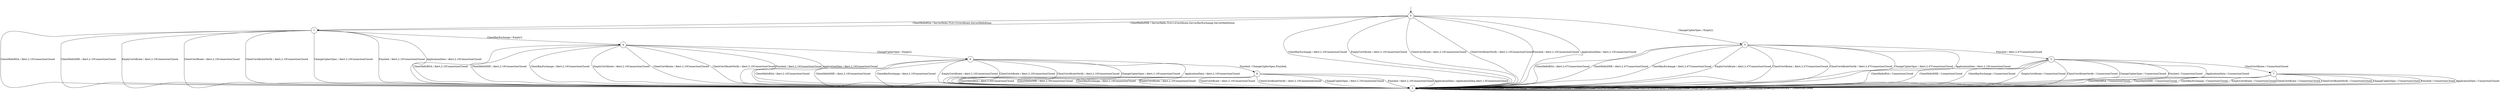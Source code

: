 digraph g {
__start0 [label="" shape="none"];

	s0 [shape="circle" label="0"];
	s1 [shape="circle" label="1"];
	s2 [shape="circle" label="2"];
	s3 [shape="circle" label="3"];
	s4 [shape="circle" label="4"];
	s5 [shape="circle" label="5"];
	s6 [shape="circle" label="6"];
	s7 [shape="circle" label="7"];
	s8 [shape="circle" label="8"];
	s0 -> s1 [label="ClientHelloRSA / ServerHello,TLSv12Certificate,ServerHelloDone,"];
	s0 -> s1 [label="ClientHelloDHE / ServerHello,TLSv12Certificate,ServerKeyExchange,ServerHelloDone,"];
	s0 -> s2 [label="ClientKeyExchange / Alert,2.10ConnectionClosed"];
	s0 -> s2 [label="EmptyCertificate / Alert,2.10ConnectionClosed"];
	s0 -> s2 [label="ClientCertificate / Alert,2.10ConnectionClosed"];
	s0 -> s2 [label="ClientCertificateVerify / Alert,2.10ConnectionClosed"];
	s0 -> s3 [label="ChangeCipherSpec / Empty2,"];
	s0 -> s2 [label="Finished / Alert,2.10ConnectionClosed"];
	s0 -> s2 [label="ApplicationData / Alert,2.10ConnectionClosed"];
	s1 -> s2 [label="ClientHelloRSA / Alert,2.10ConnectionClosed"];
	s1 -> s2 [label="ClientHelloDHE / Alert,2.10ConnectionClosed"];
	s1 -> s4 [label="ClientKeyExchange / Empty2,"];
	s1 -> s2 [label="EmptyCertificate / Alert,2.10ConnectionClosed"];
	s1 -> s2 [label="ClientCertificate / Alert,2.10ConnectionClosed"];
	s1 -> s2 [label="ClientCertificateVerify / Alert,2.10ConnectionClosed"];
	s1 -> s2 [label="ChangeCipherSpec / Alert,2.10ConnectionClosed"];
	s1 -> s2 [label="Finished / Alert,2.10ConnectionClosed"];
	s1 -> s2 [label="ApplicationData / Alert,2.10ConnectionClosed"];
	s2 -> s2 [label="ClientHelloRSA / ConnectionClosed"];
	s2 -> s2 [label="ClientHelloDHE / ConnectionClosed"];
	s2 -> s2 [label="ClientKeyExchange / ConnectionClosed"];
	s2 -> s2 [label="EmptyCertificate / ConnectionClosed"];
	s2 -> s2 [label="ClientCertificate / ConnectionClosed"];
	s2 -> s2 [label="ClientCertificateVerify / ConnectionClosed"];
	s2 -> s2 [label="ChangeCipherSpec / ConnectionClosed"];
	s2 -> s2 [label="Finished / ConnectionClosed"];
	s2 -> s2 [label="ApplicationData / ConnectionClosed"];
	s3 -> s2 [label="ClientHelloRSA / Alert,2.47ConnectionClosed"];
	s3 -> s2 [label="ClientHelloDHE / Alert,2.47ConnectionClosed"];
	s3 -> s2 [label="ClientKeyExchange / Alert,2.47ConnectionClosed"];
	s3 -> s2 [label="EmptyCertificate / Alert,2.47ConnectionClosed"];
	s3 -> s2 [label="ClientCertificate / Alert,2.47ConnectionClosed"];
	s3 -> s2 [label="ClientCertificateVerify / Alert,2.47ConnectionClosed"];
	s3 -> s2 [label="ChangeCipherSpec / Alert,2.47ConnectionClosed"];
	s3 -> s5 [label="Finished / Alert,2.47ConnectionClosed"];
	s3 -> s2 [label="ApplicationData / Alert,2.10ConnectionClosed"];
	s4 -> s2 [label="ClientHelloRSA / Alert,2.10ConnectionClosed"];
	s4 -> s2 [label="ClientHelloDHE / Alert,2.10ConnectionClosed"];
	s4 -> s2 [label="ClientKeyExchange / Alert,2.10ConnectionClosed"];
	s4 -> s2 [label="EmptyCertificate / Alert,2.10ConnectionClosed"];
	s4 -> s2 [label="ClientCertificate / Alert,2.10ConnectionClosed"];
	s4 -> s2 [label="ClientCertificateVerify / Alert,2.10ConnectionClosed"];
	s4 -> s6 [label="ChangeCipherSpec / Empty2,"];
	s4 -> s2 [label="Finished / Alert,2.10ConnectionClosed"];
	s4 -> s2 [label="ApplicationData / Alert,2.10ConnectionClosed"];
	s5 -> s2 [label="ClientHelloRSA / ConnectionClosed"];
	s5 -> s2 [label="ClientHelloDHE / ConnectionClosed"];
	s5 -> s2 [label="ClientKeyExchange / ConnectionClosed"];
	s5 -> s2 [label="EmptyCertificate / ConnectionClosed"];
	s5 -> s7 [label="ClientCertificate / ConnectionClosed"];
	s5 -> s2 [label="ClientCertificateVerify / ConnectionClosed"];
	s5 -> s2 [label="ChangeCipherSpec / ConnectionClosed"];
	s5 -> s2 [label="Finished / ConnectionClosed"];
	s5 -> s2 [label="ApplicationData / ConnectionClosed"];
	s6 -> s2 [label="ClientHelloRSA / Alert,2.10ConnectionClosed"];
	s6 -> s2 [label="ClientHelloDHE / Alert,2.10ConnectionClosed"];
	s6 -> s2 [label="ClientKeyExchange / Alert,2.10ConnectionClosed"];
	s6 -> s2 [label="EmptyCertificate / Alert,2.10ConnectionClosed"];
	s6 -> s2 [label="ClientCertificate / Alert,2.10ConnectionClosed"];
	s6 -> s2 [label="ClientCertificateVerify / Alert,2.10ConnectionClosed"];
	s6 -> s2 [label="ChangeCipherSpec / Alert,2.10ConnectionClosed"];
	s6 -> s8 [label="Finished / ChangeCipherSpec,Finished,"];
	s6 -> s2 [label="ApplicationData / Alert,2.10ConnectionClosed"];
	s7 -> s2 [label="ClientHelloRSA / ConnectionClosed"];
	s7 -> s2 [label="ClientHelloDHE / ConnectionClosed"];
	s7 -> s2 [label="ClientKeyExchange / ConnectionClosed"];
	s7 -> s2 [label="EmptyCertificate / ConnectionClosed"];
	s7 -> s2 [label="ClientCertificate / ConnectionClosed"];
	s7 -> s2 [label="ClientCertificateVerify / ConnectionClosed"];
	s7 -> s2 [label="ChangeCipherSpec / ConnectionClosed"];
	s7 -> s2 [label="Finished / ConnectionClosed"];
	s7 -> s2 [label="ApplicationData / ConnectionClosed"];
	s8 -> s2 [label="ClientHelloRSA / Alert,2.50ConnectionClosed"];
	s8 -> s2 [label="ClientHelloDHE / Alert,2.50ConnectionClosed"];
	s8 -> s2 [label="ClientKeyExchange / Alert,2.10ConnectionClosed"];
	s8 -> s2 [label="EmptyCertificate / Alert,2.10ConnectionClosed"];
	s8 -> s2 [label="ClientCertificate / Alert,2.10ConnectionClosed"];
	s8 -> s2 [label="ClientCertificateVerify / Alert,2.10ConnectionClosed"];
	s8 -> s2 [label="ChangeCipherSpec / Alert,2.10ConnectionClosed"];
	s8 -> s2 [label="Finished / Alert,2.10ConnectionClosed"];
	s8 -> s2 [label="ApplicationData / ApplicationData,Alert,1.0ConnectionClosed"];

__start0 -> s0;
}
